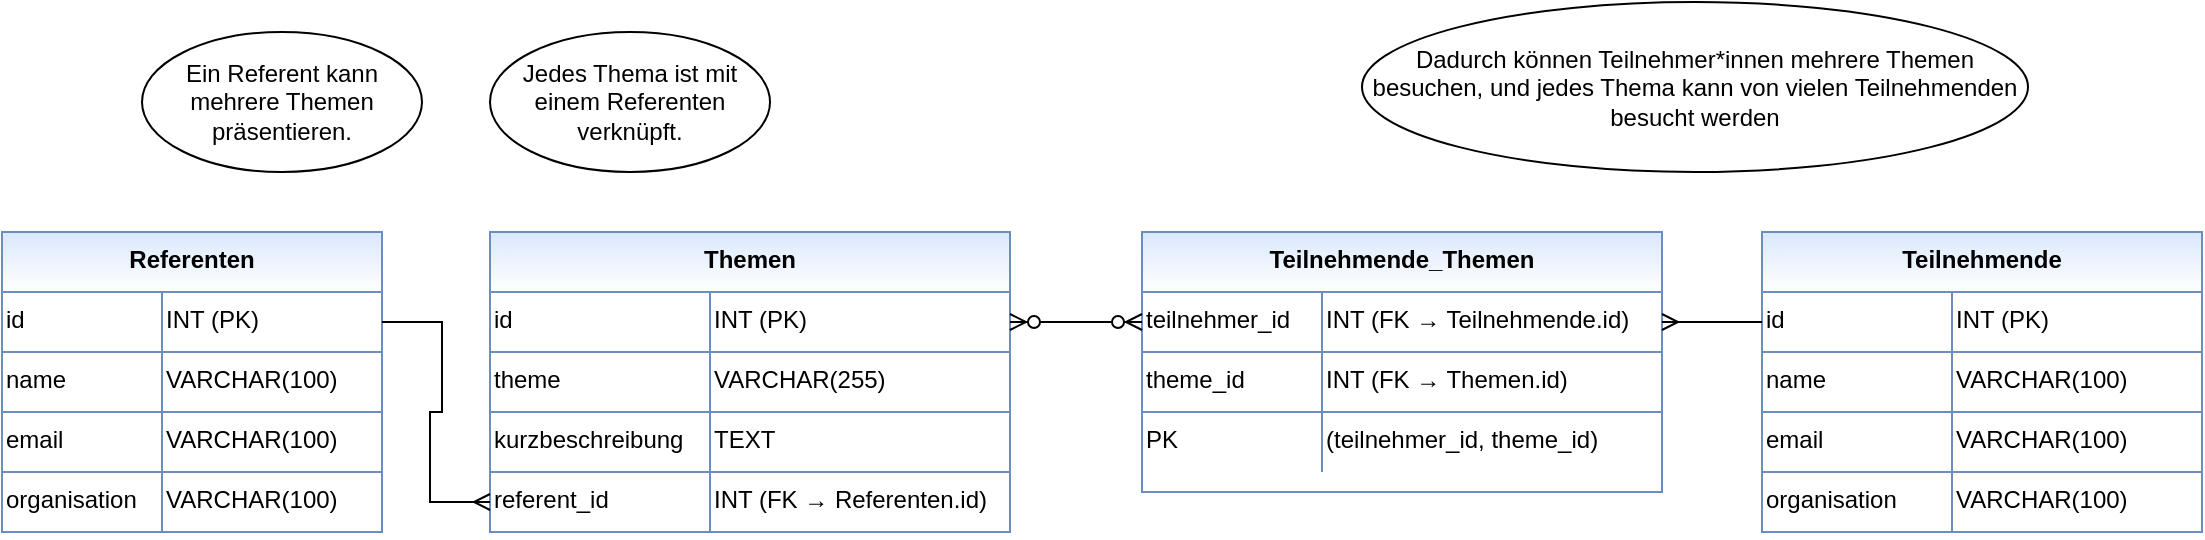 <mxfile version="19.0.1" type="device"><diagram id="A9c9I2htxWGXlXHkn8bJ" name="Seite-1"><mxGraphModel dx="1277" dy="1810" grid="1" gridSize="10" guides="1" tooltips="1" connect="1" arrows="1" fold="1" page="1" pageScale="1" pageWidth="827" pageHeight="1169" math="0" shadow="0"><root><mxCell id="0"/><mxCell id="1" parent="0"/><object label="Referenten" placeholders="1" id="oYlc05kQ1QOF2fEJOVua-14"><mxCell style="shape=table;startSize=30;container=1;collapsible=1;childLayout=tableLayout;fixedRows=1;rowLines=1;fontStyle=1;align=center;resizeLast=1;fillColor=#dae8fc;strokeColor=#6c8ebf;gradientColor=#ffffff;swimlaneFillColor=none;rounded=0;shadow=0;sketch=0;swimlaneLine=1;flipH=0;flipV=0;horizontal=1;verticalAlign=top;" vertex="1" parent="1"><mxGeometry x="40" y="-940" width="190" height="150" as="geometry"><mxRectangle x="60" y="-780" width="90" height="30" as="alternateBounds"/></mxGeometry></mxCell></object><mxCell id="oYlc05kQ1QOF2fEJOVua-135" style="shape=tableRow;horizontal=1;startSize=0;swimlaneHead=0;swimlaneBody=0;fillColor=none;collapsible=0;dropTarget=0;points=[[0,0.5],[1,0.5]];portConstraint=eastwest;top=0;left=0;right=0;bottom=0;align=left;verticalAlign=top;" vertex="1" parent="oYlc05kQ1QOF2fEJOVua-14"><mxGeometry y="30" width="190" height="30" as="geometry"/></mxCell><mxCell id="oYlc05kQ1QOF2fEJOVua-136" value="id " style="shape=partialRectangle;connectable=0;fillColor=none;top=0;left=0;bottom=0;right=0;editable=1;overflow=hidden;sketch=1;align=left;horizontal=1;verticalAlign=top;" vertex="1" parent="oYlc05kQ1QOF2fEJOVua-135"><mxGeometry width="80" height="30" as="geometry"><mxRectangle width="80" height="30" as="alternateBounds"/></mxGeometry></mxCell><mxCell id="oYlc05kQ1QOF2fEJOVua-137" value="INT (PK)" style="shape=partialRectangle;connectable=0;fillColor=none;top=0;left=0;bottom=0;right=0;editable=1;overflow=hidden;sketch=1;align=left;horizontal=1;verticalAlign=top;" vertex="1" parent="oYlc05kQ1QOF2fEJOVua-135"><mxGeometry x="80" width="110" height="30" as="geometry"><mxRectangle width="110" height="30" as="alternateBounds"/></mxGeometry></mxCell><mxCell id="oYlc05kQ1QOF2fEJOVua-126" style="shape=tableRow;horizontal=1;startSize=0;swimlaneHead=0;swimlaneBody=0;fillColor=none;collapsible=0;dropTarget=0;points=[[0,0.5],[1,0.5]];portConstraint=eastwest;top=0;left=0;right=0;bottom=0;align=left;verticalAlign=top;" vertex="1" parent="oYlc05kQ1QOF2fEJOVua-14"><mxGeometry y="60" width="190" height="30" as="geometry"/></mxCell><mxCell id="oYlc05kQ1QOF2fEJOVua-127" value="name " style="shape=partialRectangle;connectable=0;fillColor=none;top=0;left=0;bottom=0;right=0;editable=1;overflow=hidden;sketch=1;align=left;horizontal=1;verticalAlign=top;" vertex="1" parent="oYlc05kQ1QOF2fEJOVua-126"><mxGeometry width="80" height="30" as="geometry"><mxRectangle width="80" height="30" as="alternateBounds"/></mxGeometry></mxCell><mxCell id="oYlc05kQ1QOF2fEJOVua-128" value="VARCHAR(100)" style="shape=partialRectangle;connectable=0;fillColor=none;top=0;left=0;bottom=0;right=0;editable=1;overflow=hidden;sketch=1;align=left;horizontal=1;verticalAlign=top;" vertex="1" parent="oYlc05kQ1QOF2fEJOVua-126"><mxGeometry x="80" width="110" height="30" as="geometry"><mxRectangle width="110" height="30" as="alternateBounds"/></mxGeometry></mxCell><mxCell id="oYlc05kQ1QOF2fEJOVua-87" style="shape=tableRow;horizontal=1;startSize=0;swimlaneHead=0;swimlaneBody=0;fillColor=none;collapsible=0;dropTarget=0;points=[[0,0.5],[1,0.5]];portConstraint=eastwest;top=0;left=0;right=0;bottom=0;align=left;verticalAlign=top;" vertex="1" parent="oYlc05kQ1QOF2fEJOVua-14"><mxGeometry y="90" width="190" height="30" as="geometry"/></mxCell><mxCell id="oYlc05kQ1QOF2fEJOVua-120" value="email " style="shape=partialRectangle;connectable=0;fillColor=none;top=0;left=0;bottom=0;right=0;editable=1;overflow=hidden;sketch=1;align=left;horizontal=1;verticalAlign=top;" vertex="1" parent="oYlc05kQ1QOF2fEJOVua-87"><mxGeometry width="80" height="30" as="geometry"><mxRectangle width="80" height="30" as="alternateBounds"/></mxGeometry></mxCell><mxCell id="oYlc05kQ1QOF2fEJOVua-102" value="VARCHAR(100)" style="shape=partialRectangle;connectable=0;fillColor=none;top=0;left=0;bottom=0;right=0;editable=1;overflow=hidden;sketch=1;align=left;horizontal=1;verticalAlign=top;" vertex="1" parent="oYlc05kQ1QOF2fEJOVua-87"><mxGeometry x="80" width="110" height="30" as="geometry"><mxRectangle width="110" height="30" as="alternateBounds"/></mxGeometry></mxCell><mxCell id="oYlc05kQ1QOF2fEJOVua-82" style="shape=tableRow;horizontal=1;startSize=0;swimlaneHead=0;swimlaneBody=0;fillColor=none;collapsible=0;dropTarget=0;points=[[0,0.5],[1,0.5]];portConstraint=eastwest;top=0;left=0;right=0;bottom=0;align=left;verticalAlign=top;" vertex="1" parent="oYlc05kQ1QOF2fEJOVua-14"><mxGeometry y="120" width="190" height="30" as="geometry"/></mxCell><mxCell id="oYlc05kQ1QOF2fEJOVua-121" value="organisation " style="shape=partialRectangle;connectable=0;fillColor=none;top=0;left=0;bottom=0;right=0;editable=1;overflow=hidden;sketch=1;align=left;horizontal=1;verticalAlign=top;" vertex="1" parent="oYlc05kQ1QOF2fEJOVua-82"><mxGeometry width="80" height="30" as="geometry"><mxRectangle width="80" height="30" as="alternateBounds"/></mxGeometry></mxCell><mxCell id="oYlc05kQ1QOF2fEJOVua-103" value="VARCHAR(100)" style="shape=partialRectangle;connectable=0;fillColor=none;top=0;left=0;bottom=0;right=0;editable=1;overflow=hidden;sketch=1;align=left;horizontal=1;verticalAlign=top;" vertex="1" parent="oYlc05kQ1QOF2fEJOVua-82"><mxGeometry x="80" width="110" height="30" as="geometry"><mxRectangle width="110" height="30" as="alternateBounds"/></mxGeometry></mxCell><object label="Teilnehmende" placeholders="1" id="oYlc05kQ1QOF2fEJOVua-161"><mxCell style="shape=table;startSize=30;container=1;collapsible=1;childLayout=tableLayout;fixedRows=1;rowLines=1;fontStyle=1;align=center;resizeLast=1;fillColor=#dae8fc;strokeColor=#6c8ebf;gradientColor=#ffffff;swimlaneFillColor=none;rounded=0;shadow=0;sketch=0;swimlaneLine=1;flipH=0;flipV=0;horizontal=1;verticalAlign=top;" vertex="1" parent="1"><mxGeometry x="920" y="-940" width="220" height="150" as="geometry"><mxRectangle x="60" y="-780" width="90" height="30" as="alternateBounds"/></mxGeometry></mxCell></object><mxCell id="oYlc05kQ1QOF2fEJOVua-162" style="shape=tableRow;horizontal=1;startSize=0;swimlaneHead=0;swimlaneBody=0;fillColor=none;collapsible=0;dropTarget=0;points=[[0,0.5],[1,0.5]];portConstraint=eastwest;top=0;left=0;right=0;bottom=0;align=left;verticalAlign=top;" vertex="1" parent="oYlc05kQ1QOF2fEJOVua-161"><mxGeometry y="30" width="220" height="30" as="geometry"/></mxCell><mxCell id="oYlc05kQ1QOF2fEJOVua-163" value="id " style="shape=partialRectangle;connectable=0;fillColor=none;top=0;left=0;bottom=0;right=0;editable=1;overflow=hidden;sketch=1;align=left;horizontal=1;verticalAlign=top;" vertex="1" parent="oYlc05kQ1QOF2fEJOVua-162"><mxGeometry width="95" height="30" as="geometry"><mxRectangle width="95" height="30" as="alternateBounds"/></mxGeometry></mxCell><mxCell id="oYlc05kQ1QOF2fEJOVua-164" value="INT (PK)" style="shape=partialRectangle;connectable=0;fillColor=none;top=0;left=0;bottom=0;right=0;editable=1;overflow=hidden;sketch=1;align=left;horizontal=1;verticalAlign=top;" vertex="1" parent="oYlc05kQ1QOF2fEJOVua-162"><mxGeometry x="95" width="125" height="30" as="geometry"><mxRectangle width="125" height="30" as="alternateBounds"/></mxGeometry></mxCell><mxCell id="oYlc05kQ1QOF2fEJOVua-165" style="shape=tableRow;horizontal=1;startSize=0;swimlaneHead=0;swimlaneBody=0;fillColor=none;collapsible=0;dropTarget=0;points=[[0,0.5],[1,0.5]];portConstraint=eastwest;top=0;left=0;right=0;bottom=0;align=left;verticalAlign=top;" vertex="1" parent="oYlc05kQ1QOF2fEJOVua-161"><mxGeometry y="60" width="220" height="30" as="geometry"/></mxCell><mxCell id="oYlc05kQ1QOF2fEJOVua-166" value="name " style="shape=partialRectangle;connectable=0;fillColor=none;top=0;left=0;bottom=0;right=0;editable=1;overflow=hidden;sketch=1;align=left;horizontal=1;verticalAlign=top;" vertex="1" parent="oYlc05kQ1QOF2fEJOVua-165"><mxGeometry width="95" height="30" as="geometry"><mxRectangle width="95" height="30" as="alternateBounds"/></mxGeometry></mxCell><mxCell id="oYlc05kQ1QOF2fEJOVua-167" value="VARCHAR(100)" style="shape=partialRectangle;connectable=0;fillColor=none;top=0;left=0;bottom=0;right=0;editable=1;overflow=hidden;sketch=1;align=left;horizontal=1;verticalAlign=top;" vertex="1" parent="oYlc05kQ1QOF2fEJOVua-165"><mxGeometry x="95" width="125" height="30" as="geometry"><mxRectangle width="125" height="30" as="alternateBounds"/></mxGeometry></mxCell><mxCell id="oYlc05kQ1QOF2fEJOVua-168" style="shape=tableRow;horizontal=1;startSize=0;swimlaneHead=0;swimlaneBody=0;fillColor=none;collapsible=0;dropTarget=0;points=[[0,0.5],[1,0.5]];portConstraint=eastwest;top=0;left=0;right=0;bottom=0;align=left;verticalAlign=top;" vertex="1" parent="oYlc05kQ1QOF2fEJOVua-161"><mxGeometry y="90" width="220" height="30" as="geometry"/></mxCell><mxCell id="oYlc05kQ1QOF2fEJOVua-169" value="email " style="shape=partialRectangle;connectable=0;fillColor=none;top=0;left=0;bottom=0;right=0;editable=1;overflow=hidden;sketch=1;align=left;horizontal=1;verticalAlign=top;" vertex="1" parent="oYlc05kQ1QOF2fEJOVua-168"><mxGeometry width="95" height="30" as="geometry"><mxRectangle width="95" height="30" as="alternateBounds"/></mxGeometry></mxCell><mxCell id="oYlc05kQ1QOF2fEJOVua-170" value="VARCHAR(100)" style="shape=partialRectangle;connectable=0;fillColor=none;top=0;left=0;bottom=0;right=0;editable=1;overflow=hidden;sketch=1;align=left;horizontal=1;verticalAlign=top;" vertex="1" parent="oYlc05kQ1QOF2fEJOVua-168"><mxGeometry x="95" width="125" height="30" as="geometry"><mxRectangle width="125" height="30" as="alternateBounds"/></mxGeometry></mxCell><mxCell id="oYlc05kQ1QOF2fEJOVua-171" style="shape=tableRow;horizontal=1;startSize=0;swimlaneHead=0;swimlaneBody=0;fillColor=none;collapsible=0;dropTarget=0;points=[[0,0.5],[1,0.5]];portConstraint=eastwest;top=0;left=0;right=0;bottom=0;align=left;verticalAlign=top;" vertex="1" parent="oYlc05kQ1QOF2fEJOVua-161"><mxGeometry y="120" width="220" height="30" as="geometry"/></mxCell><mxCell id="oYlc05kQ1QOF2fEJOVua-172" value="organisation " style="shape=partialRectangle;connectable=0;fillColor=none;top=0;left=0;bottom=0;right=0;editable=1;overflow=hidden;sketch=1;align=left;horizontal=1;verticalAlign=top;" vertex="1" parent="oYlc05kQ1QOF2fEJOVua-171"><mxGeometry width="95" height="30" as="geometry"><mxRectangle width="95" height="30" as="alternateBounds"/></mxGeometry></mxCell><mxCell id="oYlc05kQ1QOF2fEJOVua-173" value="VARCHAR(100)" style="shape=partialRectangle;connectable=0;fillColor=none;top=0;left=0;bottom=0;right=0;editable=1;overflow=hidden;sketch=1;align=left;horizontal=1;verticalAlign=top;" vertex="1" parent="oYlc05kQ1QOF2fEJOVua-171"><mxGeometry x="95" width="125" height="30" as="geometry"><mxRectangle width="125" height="30" as="alternateBounds"/></mxGeometry></mxCell><object label="Themen" placeholders="1" id="oYlc05kQ1QOF2fEJOVua-174"><mxCell style="shape=table;startSize=30;container=1;collapsible=1;childLayout=tableLayout;fixedRows=1;rowLines=1;fontStyle=1;align=center;resizeLast=1;fillColor=#dae8fc;strokeColor=#6c8ebf;gradientColor=#ffffff;swimlaneFillColor=none;rounded=0;shadow=0;sketch=0;swimlaneLine=1;flipH=0;flipV=0;horizontal=1;verticalAlign=top;" vertex="1" parent="1"><mxGeometry x="284" y="-940" width="260" height="150" as="geometry"><mxRectangle x="60" y="-780" width="90" height="30" as="alternateBounds"/></mxGeometry></mxCell></object><mxCell id="oYlc05kQ1QOF2fEJOVua-175" style="shape=tableRow;horizontal=1;startSize=0;swimlaneHead=0;swimlaneBody=0;fillColor=none;collapsible=0;dropTarget=0;points=[[0,0.5],[1,0.5]];portConstraint=eastwest;top=0;left=0;right=0;bottom=0;align=left;verticalAlign=top;" vertex="1" parent="oYlc05kQ1QOF2fEJOVua-174"><mxGeometry y="30" width="260" height="30" as="geometry"/></mxCell><mxCell id="oYlc05kQ1QOF2fEJOVua-176" value="id " style="shape=partialRectangle;connectable=0;fillColor=none;top=0;left=0;bottom=0;right=0;editable=1;overflow=hidden;sketch=1;align=left;horizontal=1;verticalAlign=top;" vertex="1" parent="oYlc05kQ1QOF2fEJOVua-175"><mxGeometry width="110" height="30" as="geometry"><mxRectangle width="110" height="30" as="alternateBounds"/></mxGeometry></mxCell><mxCell id="oYlc05kQ1QOF2fEJOVua-177" value="INT (PK)" style="shape=partialRectangle;connectable=0;fillColor=none;top=0;left=0;bottom=0;right=0;editable=1;overflow=hidden;sketch=1;align=left;horizontal=1;verticalAlign=top;" vertex="1" parent="oYlc05kQ1QOF2fEJOVua-175"><mxGeometry x="110" width="150" height="30" as="geometry"><mxRectangle width="150" height="30" as="alternateBounds"/></mxGeometry></mxCell><mxCell id="oYlc05kQ1QOF2fEJOVua-178" style="shape=tableRow;horizontal=1;startSize=0;swimlaneHead=0;swimlaneBody=0;fillColor=none;collapsible=0;dropTarget=0;points=[[0,0.5],[1,0.5]];portConstraint=eastwest;top=0;left=0;right=0;bottom=0;align=left;verticalAlign=top;" vertex="1" parent="oYlc05kQ1QOF2fEJOVua-174"><mxGeometry y="60" width="260" height="30" as="geometry"/></mxCell><mxCell id="oYlc05kQ1QOF2fEJOVua-179" value="theme" style="shape=partialRectangle;connectable=0;fillColor=none;top=0;left=0;bottom=0;right=0;editable=1;overflow=hidden;sketch=1;align=left;horizontal=1;verticalAlign=top;" vertex="1" parent="oYlc05kQ1QOF2fEJOVua-178"><mxGeometry width="110" height="30" as="geometry"><mxRectangle width="110" height="30" as="alternateBounds"/></mxGeometry></mxCell><mxCell id="oYlc05kQ1QOF2fEJOVua-180" value="VARCHAR(255)" style="shape=partialRectangle;connectable=0;fillColor=none;top=0;left=0;bottom=0;right=0;editable=1;overflow=hidden;sketch=1;align=left;horizontal=1;verticalAlign=top;" vertex="1" parent="oYlc05kQ1QOF2fEJOVua-178"><mxGeometry x="110" width="150" height="30" as="geometry"><mxRectangle width="150" height="30" as="alternateBounds"/></mxGeometry></mxCell><mxCell id="oYlc05kQ1QOF2fEJOVua-181" style="shape=tableRow;horizontal=1;startSize=0;swimlaneHead=0;swimlaneBody=0;fillColor=none;collapsible=0;dropTarget=0;points=[[0,0.5],[1,0.5]];portConstraint=eastwest;top=0;left=0;right=0;bottom=0;align=left;verticalAlign=top;" vertex="1" parent="oYlc05kQ1QOF2fEJOVua-174"><mxGeometry y="90" width="260" height="30" as="geometry"/></mxCell><mxCell id="oYlc05kQ1QOF2fEJOVua-182" value="kurzbeschreibung" style="shape=partialRectangle;connectable=0;fillColor=none;top=0;left=0;bottom=0;right=0;editable=1;overflow=hidden;sketch=1;align=left;horizontal=1;verticalAlign=top;" vertex="1" parent="oYlc05kQ1QOF2fEJOVua-181"><mxGeometry width="110" height="30" as="geometry"><mxRectangle width="110" height="30" as="alternateBounds"/></mxGeometry></mxCell><mxCell id="oYlc05kQ1QOF2fEJOVua-183" value="TEXT" style="shape=partialRectangle;connectable=0;fillColor=none;top=0;left=0;bottom=0;right=0;editable=1;overflow=hidden;sketch=1;align=left;horizontal=1;verticalAlign=top;" vertex="1" parent="oYlc05kQ1QOF2fEJOVua-181"><mxGeometry x="110" width="150" height="30" as="geometry"><mxRectangle width="150" height="30" as="alternateBounds"/></mxGeometry></mxCell><mxCell id="oYlc05kQ1QOF2fEJOVua-184" style="shape=tableRow;horizontal=1;startSize=0;swimlaneHead=0;swimlaneBody=0;fillColor=none;collapsible=0;dropTarget=0;points=[[0,0.5],[1,0.5]];portConstraint=eastwest;top=0;left=0;right=0;bottom=0;align=left;verticalAlign=top;" vertex="1" parent="oYlc05kQ1QOF2fEJOVua-174"><mxGeometry y="120" width="260" height="30" as="geometry"/></mxCell><mxCell id="oYlc05kQ1QOF2fEJOVua-185" value="referent_id" style="shape=partialRectangle;connectable=0;fillColor=none;top=0;left=0;bottom=0;right=0;editable=1;overflow=hidden;sketch=1;align=left;horizontal=1;verticalAlign=top;" vertex="1" parent="oYlc05kQ1QOF2fEJOVua-184"><mxGeometry width="110" height="30" as="geometry"><mxRectangle width="110" height="30" as="alternateBounds"/></mxGeometry></mxCell><mxCell id="oYlc05kQ1QOF2fEJOVua-186" value="INT (FK → Referenten.id)&#10;&#10;" style="shape=partialRectangle;connectable=0;fillColor=none;top=0;left=0;bottom=0;right=0;editable=1;overflow=hidden;sketch=1;align=left;horizontal=1;verticalAlign=top;" vertex="1" parent="oYlc05kQ1QOF2fEJOVua-184"><mxGeometry x="110" width="150" height="30" as="geometry"><mxRectangle width="150" height="30" as="alternateBounds"/></mxGeometry></mxCell><object label="Teilnehmende_Themen" placeholders="1" id="oYlc05kQ1QOF2fEJOVua-187"><mxCell style="shape=table;startSize=30;container=1;collapsible=1;childLayout=tableLayout;fixedRows=1;rowLines=1;fontStyle=1;align=center;resizeLast=1;fillColor=#dae8fc;strokeColor=#6c8ebf;gradientColor=#ffffff;swimlaneFillColor=none;rounded=0;shadow=0;sketch=0;swimlaneLine=1;flipH=0;flipV=0;horizontal=1;verticalAlign=top;" vertex="1" parent="1"><mxGeometry x="610" y="-940" width="260" height="130" as="geometry"><mxRectangle x="60" y="-780" width="90" height="30" as="alternateBounds"/></mxGeometry></mxCell></object><mxCell id="oYlc05kQ1QOF2fEJOVua-188" style="shape=tableRow;horizontal=1;startSize=0;swimlaneHead=0;swimlaneBody=0;fillColor=none;collapsible=0;dropTarget=0;points=[[0,0.5],[1,0.5]];portConstraint=eastwest;top=0;left=0;right=0;bottom=0;align=left;verticalAlign=top;" vertex="1" parent="oYlc05kQ1QOF2fEJOVua-187"><mxGeometry y="30" width="260" height="30" as="geometry"/></mxCell><mxCell id="oYlc05kQ1QOF2fEJOVua-189" value="teilnehmer_id" style="shape=partialRectangle;connectable=0;fillColor=none;top=0;left=0;bottom=0;right=0;editable=1;overflow=hidden;sketch=1;align=left;horizontal=1;verticalAlign=top;" vertex="1" parent="oYlc05kQ1QOF2fEJOVua-188"><mxGeometry width="90" height="30" as="geometry"><mxRectangle width="90" height="30" as="alternateBounds"/></mxGeometry></mxCell><mxCell id="oYlc05kQ1QOF2fEJOVua-190" value="INT (FK → Teilnehmende.id)" style="shape=partialRectangle;connectable=0;fillColor=none;top=0;left=0;bottom=0;right=0;editable=1;overflow=hidden;sketch=1;align=left;horizontal=1;verticalAlign=top;" vertex="1" parent="oYlc05kQ1QOF2fEJOVua-188"><mxGeometry x="90" width="170" height="30" as="geometry"><mxRectangle width="170" height="30" as="alternateBounds"/></mxGeometry></mxCell><mxCell id="oYlc05kQ1QOF2fEJOVua-191" style="shape=tableRow;horizontal=1;startSize=0;swimlaneHead=0;swimlaneBody=0;fillColor=none;collapsible=0;dropTarget=0;points=[[0,0.5],[1,0.5]];portConstraint=eastwest;top=0;left=0;right=0;bottom=0;align=left;verticalAlign=top;" vertex="1" parent="oYlc05kQ1QOF2fEJOVua-187"><mxGeometry y="60" width="260" height="30" as="geometry"/></mxCell><mxCell id="oYlc05kQ1QOF2fEJOVua-192" value="theme_id" style="shape=partialRectangle;connectable=0;fillColor=none;top=0;left=0;bottom=0;right=0;editable=1;overflow=hidden;sketch=1;align=left;horizontal=1;verticalAlign=top;" vertex="1" parent="oYlc05kQ1QOF2fEJOVua-191"><mxGeometry width="90" height="30" as="geometry"><mxRectangle width="90" height="30" as="alternateBounds"/></mxGeometry></mxCell><mxCell id="oYlc05kQ1QOF2fEJOVua-193" value="INT (FK → Themen.id)" style="shape=partialRectangle;connectable=0;fillColor=none;top=0;left=0;bottom=0;right=0;editable=1;overflow=hidden;sketch=1;align=left;horizontal=1;verticalAlign=top;" vertex="1" parent="oYlc05kQ1QOF2fEJOVua-191"><mxGeometry x="90" width="170" height="30" as="geometry"><mxRectangle width="170" height="30" as="alternateBounds"/></mxGeometry></mxCell><mxCell id="oYlc05kQ1QOF2fEJOVua-194" style="shape=tableRow;horizontal=1;startSize=0;swimlaneHead=0;swimlaneBody=0;fillColor=none;collapsible=0;dropTarget=0;points=[[0,0.5],[1,0.5]];portConstraint=eastwest;top=0;left=0;right=0;bottom=0;align=left;verticalAlign=top;" vertex="1" parent="oYlc05kQ1QOF2fEJOVua-187"><mxGeometry y="90" width="260" height="30" as="geometry"/></mxCell><mxCell id="oYlc05kQ1QOF2fEJOVua-195" value="PK " style="shape=partialRectangle;connectable=0;fillColor=none;top=0;left=0;bottom=0;right=0;editable=1;overflow=hidden;sketch=1;align=left;horizontal=1;verticalAlign=top;" vertex="1" parent="oYlc05kQ1QOF2fEJOVua-194"><mxGeometry width="90" height="30" as="geometry"><mxRectangle width="90" height="30" as="alternateBounds"/></mxGeometry></mxCell><mxCell id="oYlc05kQ1QOF2fEJOVua-196" value="(teilnehmer_id, theme_id)" style="shape=partialRectangle;connectable=0;fillColor=none;top=0;left=0;bottom=0;right=0;editable=1;overflow=hidden;sketch=1;align=left;horizontal=1;verticalAlign=top;" vertex="1" parent="oYlc05kQ1QOF2fEJOVua-194"><mxGeometry x="90" width="170" height="30" as="geometry"><mxRectangle width="170" height="30" as="alternateBounds"/></mxGeometry></mxCell><mxCell id="oYlc05kQ1QOF2fEJOVua-204" value="" style="edgeStyle=entityRelationEdgeStyle;fontSize=12;html=1;endArrow=ERmany;rounded=0;exitX=1;exitY=0.5;exitDx=0;exitDy=0;entryX=0;entryY=0.5;entryDx=0;entryDy=0;" edge="1" parent="1" source="oYlc05kQ1QOF2fEJOVua-135" target="oYlc05kQ1QOF2fEJOVua-184"><mxGeometry width="100" height="100" relative="1" as="geometry"><mxPoint x="420" y="-530" as="sourcePoint"/><mxPoint x="520" y="-630" as="targetPoint"/></mxGeometry></mxCell><mxCell id="oYlc05kQ1QOF2fEJOVua-205" value="" style="edgeStyle=entityRelationEdgeStyle;fontSize=12;html=1;endArrow=ERmany;rounded=0;exitX=0;exitY=0.5;exitDx=0;exitDy=0;entryX=1;entryY=0.5;entryDx=0;entryDy=0;" edge="1" parent="1" source="oYlc05kQ1QOF2fEJOVua-162" target="oYlc05kQ1QOF2fEJOVua-188"><mxGeometry width="100" height="100" relative="1" as="geometry"><mxPoint x="200" y="-250" as="sourcePoint"/><mxPoint x="410" y="-380" as="targetPoint"/></mxGeometry></mxCell><mxCell id="oYlc05kQ1QOF2fEJOVua-209" value="" style="edgeStyle=entityRelationEdgeStyle;fontSize=12;html=1;endArrow=ERzeroToMany;endFill=1;startArrow=ERzeroToMany;rounded=0;entryX=1;entryY=0.5;entryDx=0;entryDy=0;exitX=0;exitY=0.5;exitDx=0;exitDy=0;" edge="1" parent="1" source="oYlc05kQ1QOF2fEJOVua-188" target="oYlc05kQ1QOF2fEJOVua-175"><mxGeometry width="100" height="100" relative="1" as="geometry"><mxPoint x="480" y="-965" as="sourcePoint"/><mxPoint x="430" y="-805" as="targetPoint"/></mxGeometry></mxCell><mxCell id="oYlc05kQ1QOF2fEJOVua-210" value="Ein Referent kann mehrere Themen präsentieren." style="ellipse;whiteSpace=wrap;html=1;rounded=0;shadow=0;sketch=0;gradientColor=#ffffff;" vertex="1" parent="1"><mxGeometry x="110" y="-1040" width="140" height="70" as="geometry"/></mxCell><mxCell id="oYlc05kQ1QOF2fEJOVua-211" value="Jedes Thema ist mit einem Referenten verknüpft." style="ellipse;whiteSpace=wrap;html=1;rounded=0;shadow=0;sketch=0;gradientColor=#ffffff;" vertex="1" parent="1"><mxGeometry x="284" y="-1040" width="140" height="70" as="geometry"/></mxCell><mxCell id="oYlc05kQ1QOF2fEJOVua-212" value="Dadurch können Teilnehmer*innen mehrere Themen besuchen, und jedes Thema kann von vielen Teilnehmenden besucht werden" style="ellipse;whiteSpace=wrap;html=1;rounded=0;shadow=0;sketch=0;gradientColor=#ffffff;" vertex="1" parent="1"><mxGeometry x="720" y="-1055" width="333" height="85" as="geometry"/></mxCell></root></mxGraphModel></diagram></mxfile>